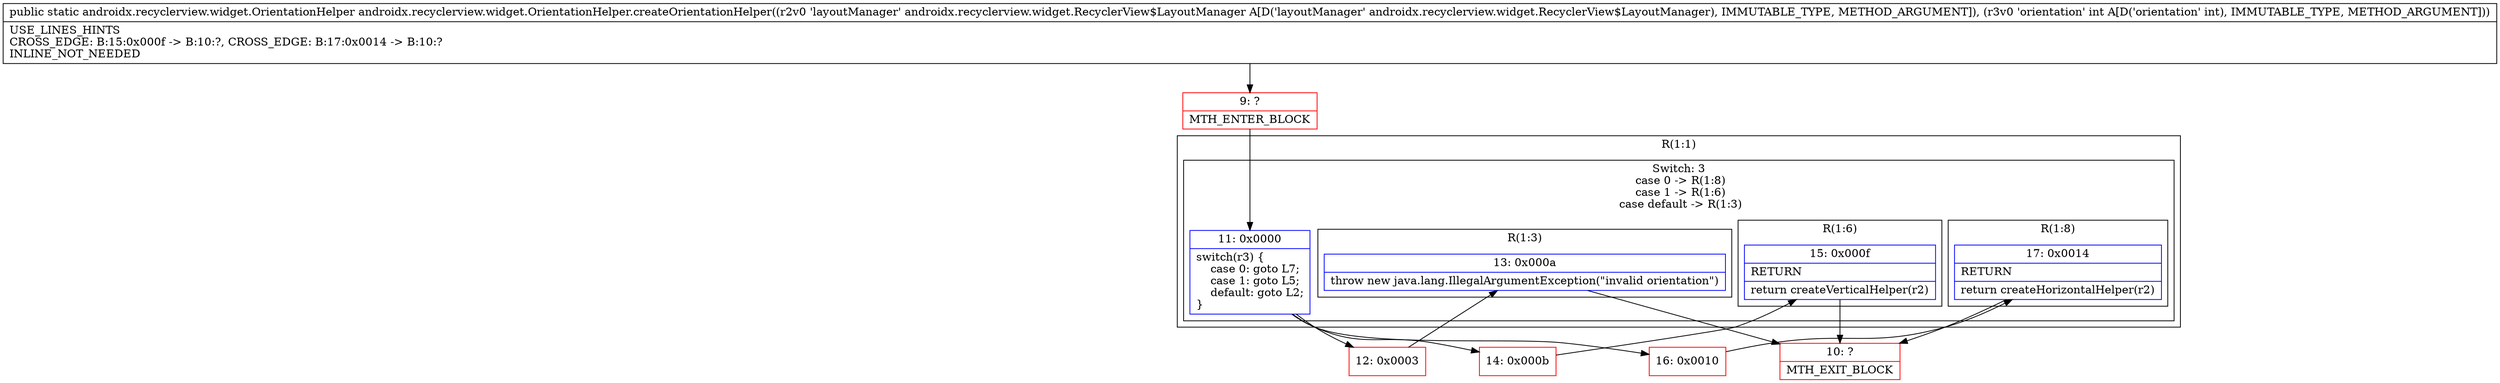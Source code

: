 digraph "CFG forandroidx.recyclerview.widget.OrientationHelper.createOrientationHelper(Landroidx\/recyclerview\/widget\/RecyclerView$LayoutManager;I)Landroidx\/recyclerview\/widget\/OrientationHelper;" {
subgraph cluster_Region_481844389 {
label = "R(1:1)";
node [shape=record,color=blue];
subgraph cluster_SwitchRegion_1256533473 {
label = "Switch: 3
 case 0 -> R(1:8)
 case 1 -> R(1:6)
 case default -> R(1:3)";
node [shape=record,color=blue];
Node_11 [shape=record,label="{11\:\ 0x0000|switch(r3) \{\l    case 0: goto L7;\l    case 1: goto L5;\l    default: goto L2;\l\}\l}"];
subgraph cluster_Region_369614192 {
label = "R(1:8)";
node [shape=record,color=blue];
Node_17 [shape=record,label="{17\:\ 0x0014|RETURN\l|return createHorizontalHelper(r2)\l}"];
}
subgraph cluster_Region_959469553 {
label = "R(1:6)";
node [shape=record,color=blue];
Node_15 [shape=record,label="{15\:\ 0x000f|RETURN\l|return createVerticalHelper(r2)\l}"];
}
subgraph cluster_Region_1731426566 {
label = "R(1:3)";
node [shape=record,color=blue];
Node_13 [shape=record,label="{13\:\ 0x000a|throw new java.lang.IllegalArgumentException(\"invalid orientation\")\l}"];
}
}
}
Node_9 [shape=record,color=red,label="{9\:\ ?|MTH_ENTER_BLOCK\l}"];
Node_12 [shape=record,color=red,label="{12\:\ 0x0003}"];
Node_10 [shape=record,color=red,label="{10\:\ ?|MTH_EXIT_BLOCK\l}"];
Node_14 [shape=record,color=red,label="{14\:\ 0x000b}"];
Node_16 [shape=record,color=red,label="{16\:\ 0x0010}"];
MethodNode[shape=record,label="{public static androidx.recyclerview.widget.OrientationHelper androidx.recyclerview.widget.OrientationHelper.createOrientationHelper((r2v0 'layoutManager' androidx.recyclerview.widget.RecyclerView$LayoutManager A[D('layoutManager' androidx.recyclerview.widget.RecyclerView$LayoutManager), IMMUTABLE_TYPE, METHOD_ARGUMENT]), (r3v0 'orientation' int A[D('orientation' int), IMMUTABLE_TYPE, METHOD_ARGUMENT]))  | USE_LINES_HINTS\lCROSS_EDGE: B:15:0x000f \-\> B:10:?, CROSS_EDGE: B:17:0x0014 \-\> B:10:?\lINLINE_NOT_NEEDED\l}"];
MethodNode -> Node_9;Node_11 -> Node_12;
Node_11 -> Node_14;
Node_11 -> Node_16;
Node_17 -> Node_10;
Node_15 -> Node_10;
Node_13 -> Node_10;
Node_9 -> Node_11;
Node_12 -> Node_13;
Node_14 -> Node_15;
Node_16 -> Node_17;
}

